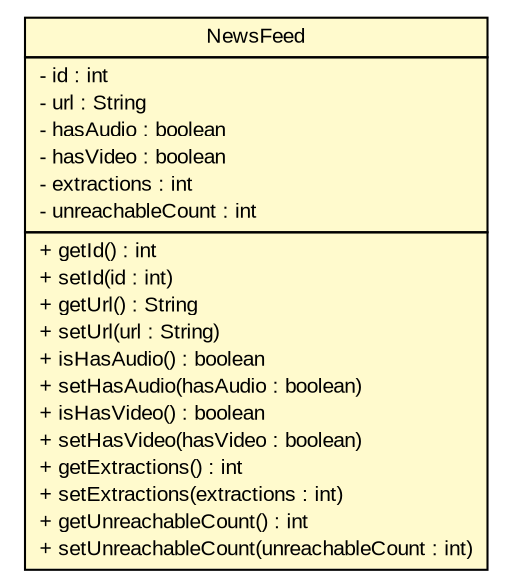 #!/usr/local/bin/dot
#
# Class diagram 
# Generated by UMLGraph version 5.2 (http://www.umlgraph.org/)
#

digraph G {
	edge [fontname="arial",fontsize=10,labelfontname="arial",labelfontsize=10];
	node [fontname="arial",fontsize=10,shape=plaintext];
	nodesep=0.25;
	ranksep=0.5;
	// tud.iir.news.NewsFeed
	c47301 [label=<<table title="tud.iir.news.NewsFeed" border="0" cellborder="1" cellspacing="0" cellpadding="2" port="p" bgcolor="lemonChiffon" href="./NewsFeed.html">
		<tr><td><table border="0" cellspacing="0" cellpadding="1">
<tr><td align="center" balign="center"> NewsFeed </td></tr>
		</table></td></tr>
		<tr><td><table border="0" cellspacing="0" cellpadding="1">
<tr><td align="left" balign="left"> - id : int </td></tr>
<tr><td align="left" balign="left"> - url : String </td></tr>
<tr><td align="left" balign="left"> - hasAudio : boolean </td></tr>
<tr><td align="left" balign="left"> - hasVideo : boolean </td></tr>
<tr><td align="left" balign="left"> - extractions : int </td></tr>
<tr><td align="left" balign="left"> - unreachableCount : int </td></tr>
		</table></td></tr>
		<tr><td><table border="0" cellspacing="0" cellpadding="1">
<tr><td align="left" balign="left"> + getId() : int </td></tr>
<tr><td align="left" balign="left"> + setId(id : int) </td></tr>
<tr><td align="left" balign="left"> + getUrl() : String </td></tr>
<tr><td align="left" balign="left"> + setUrl(url : String) </td></tr>
<tr><td align="left" balign="left"> + isHasAudio() : boolean </td></tr>
<tr><td align="left" balign="left"> + setHasAudio(hasAudio : boolean) </td></tr>
<tr><td align="left" balign="left"> + isHasVideo() : boolean </td></tr>
<tr><td align="left" balign="left"> + setHasVideo(hasVideo : boolean) </td></tr>
<tr><td align="left" balign="left"> + getExtractions() : int </td></tr>
<tr><td align="left" balign="left"> + setExtractions(extractions : int) </td></tr>
<tr><td align="left" balign="left"> + getUnreachableCount() : int </td></tr>
<tr><td align="left" balign="left"> + setUnreachableCount(unreachableCount : int) </td></tr>
		</table></td></tr>
		</table>>, fontname="arial", fontcolor="black", fontsize=10.0];
}

